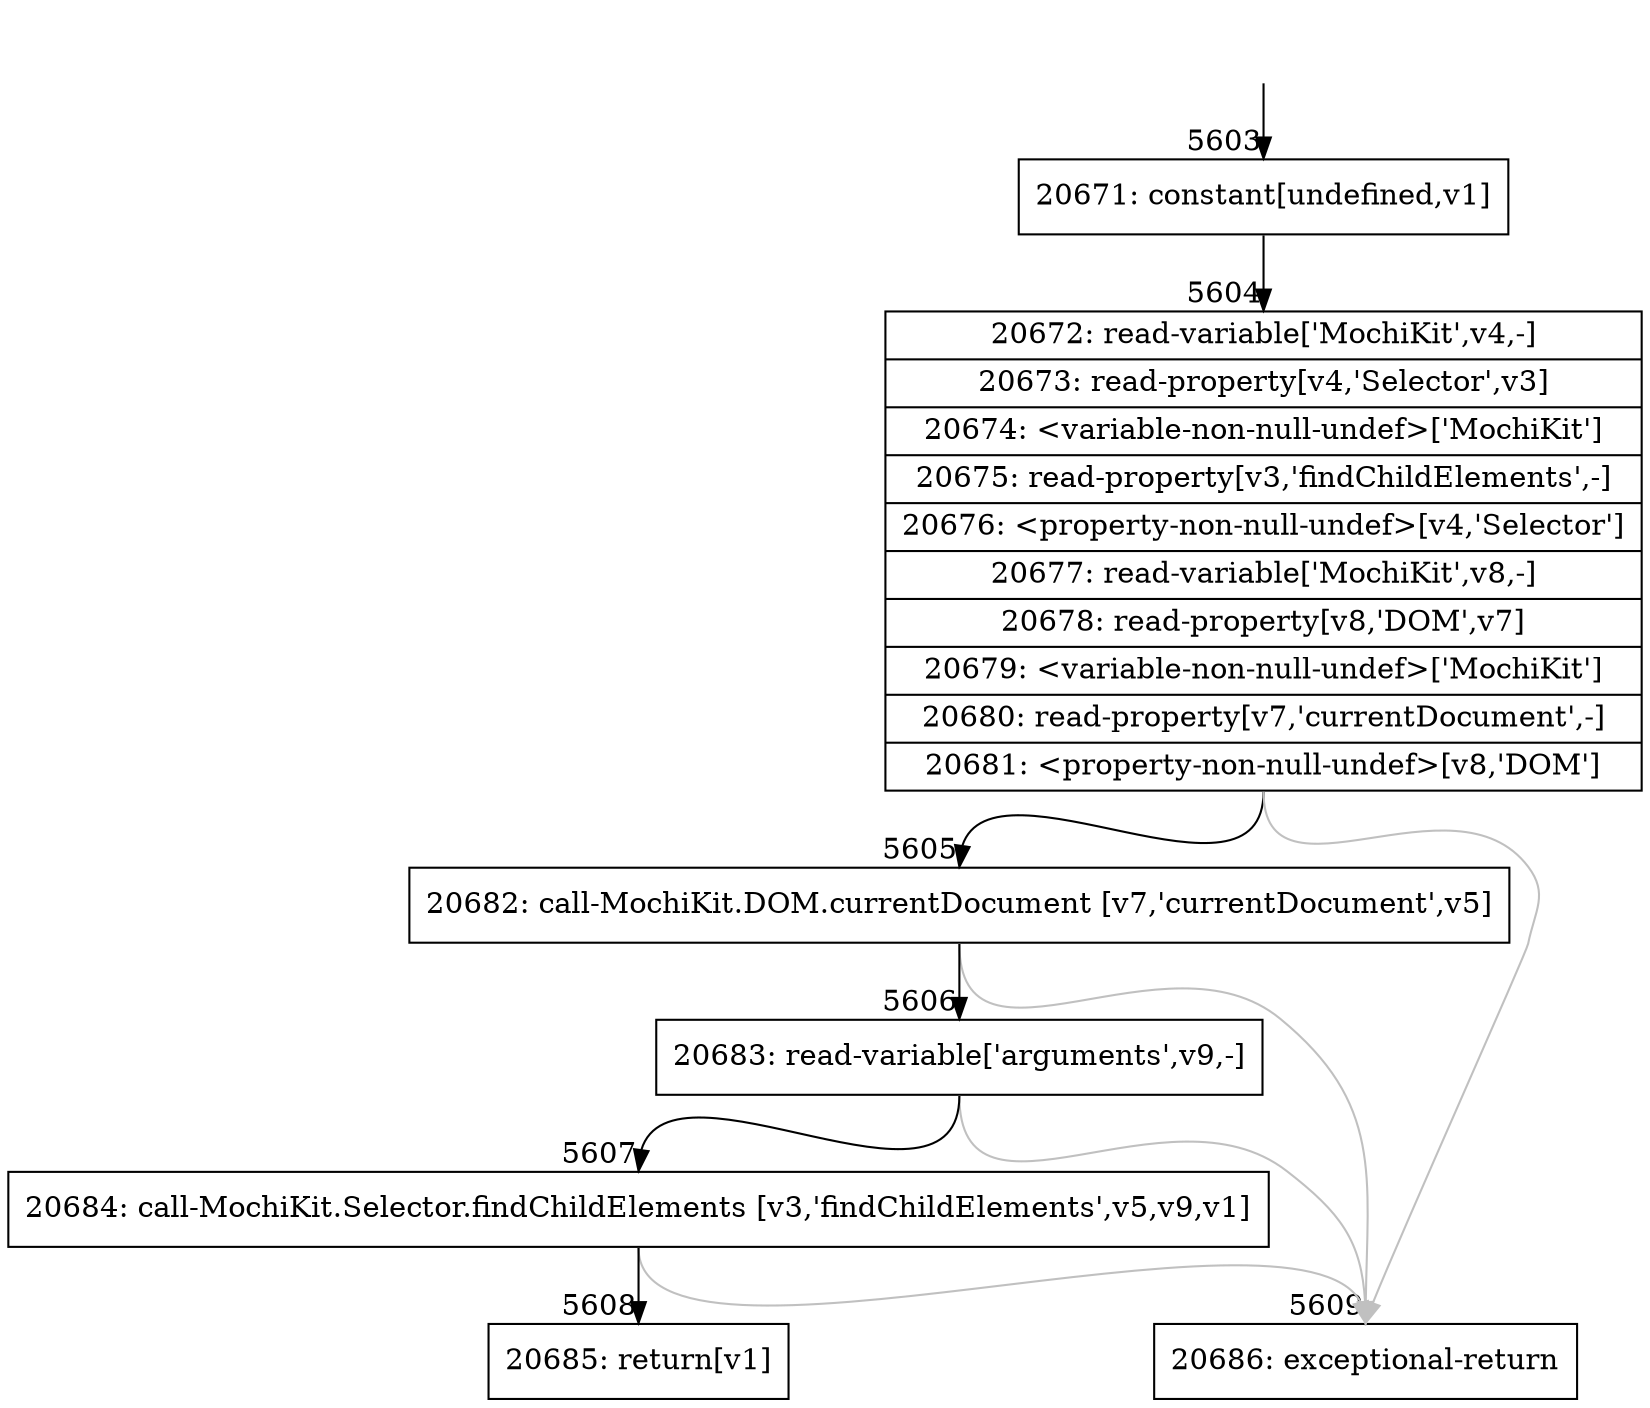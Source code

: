 digraph {
rankdir="TD"
BB_entry387[shape=none,label=""];
BB_entry387 -> BB5603 [tailport=s, headport=n, headlabel="    5603"]
BB5603 [shape=record label="{20671: constant[undefined,v1]}" ] 
BB5603 -> BB5604 [tailport=s, headport=n, headlabel="      5604"]
BB5604 [shape=record label="{20672: read-variable['MochiKit',v4,-]|20673: read-property[v4,'Selector',v3]|20674: \<variable-non-null-undef\>['MochiKit']|20675: read-property[v3,'findChildElements',-]|20676: \<property-non-null-undef\>[v4,'Selector']|20677: read-variable['MochiKit',v8,-]|20678: read-property[v8,'DOM',v7]|20679: \<variable-non-null-undef\>['MochiKit']|20680: read-property[v7,'currentDocument',-]|20681: \<property-non-null-undef\>[v8,'DOM']}" ] 
BB5604 -> BB5605 [tailport=s, headport=n, headlabel="      5605"]
BB5604 -> BB5609 [tailport=s, headport=n, color=gray, headlabel="      5609"]
BB5605 [shape=record label="{20682: call-MochiKit.DOM.currentDocument [v7,'currentDocument',v5]}" ] 
BB5605 -> BB5606 [tailport=s, headport=n, headlabel="      5606"]
BB5605 -> BB5609 [tailport=s, headport=n, color=gray]
BB5606 [shape=record label="{20683: read-variable['arguments',v9,-]}" ] 
BB5606 -> BB5607 [tailport=s, headport=n, headlabel="      5607"]
BB5606 -> BB5609 [tailport=s, headport=n, color=gray]
BB5607 [shape=record label="{20684: call-MochiKit.Selector.findChildElements [v3,'findChildElements',v5,v9,v1]}" ] 
BB5607 -> BB5608 [tailport=s, headport=n, headlabel="      5608"]
BB5607 -> BB5609 [tailport=s, headport=n, color=gray]
BB5608 [shape=record label="{20685: return[v1]}" ] 
BB5609 [shape=record label="{20686: exceptional-return}" ] 
//#$~ 3927
}
